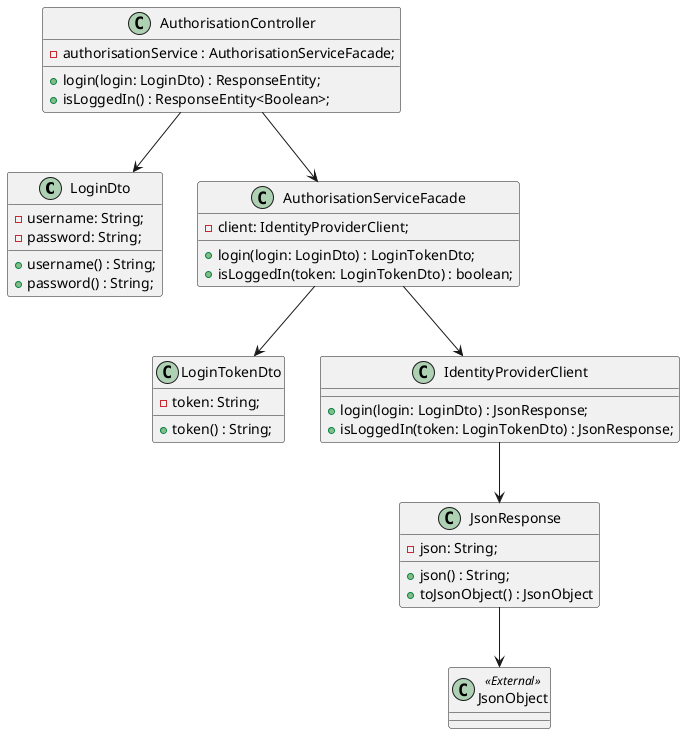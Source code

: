 @startuml

' gekozen ontwerpvraag:
' Hoe zorg je ervoor dat je bij een wijziging in de datastructuur van een externe service niet de hele applicatie hoeft aan te passen?

class LoginDto {
    - username: String;
    - password: String;

    + username() : String;
    + password() : String;
}

class JsonObject <<External>> {
}

class JsonResponse {
    - json: String;

    + json() : String;
    + toJsonObject() : JsonObject
}

class LoginTokenDto {
    - token: String;

    + token() : String;
}

class AuthorisationController {
    - authorisationService : AuthorisationServiceFacade;

    + login(login: LoginDto) : ResponseEntity;
    + isLoggedIn() : ResponseEntity<Boolean>;
}

class AuthorisationServiceFacade {
    - client: IdentityProviderClient;

    + login(login: LoginDto) : LoginTokenDto;
    + isLoggedIn(token: LoginTokenDto) : boolean;
}

class IdentityProviderClient {
    + login(login: LoginDto) : JsonResponse;
    + isLoggedIn(token: LoginTokenDto) : JsonResponse;
}

AuthorisationController --> AuthorisationServiceFacade
AuthorisationServiceFacade --> IdentityProviderClient

AuthorisationController --> LoginDto
AuthorisationServiceFacade --> LoginTokenDto
IdentityProviderClient --> JsonResponse

JsonResponse --> JsonObject

@enduml